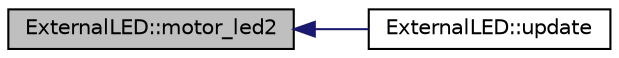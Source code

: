 digraph "ExternalLED::motor_led2"
{
 // INTERACTIVE_SVG=YES
  edge [fontname="Helvetica",fontsize="10",labelfontname="Helvetica",labelfontsize="10"];
  node [fontname="Helvetica",fontsize="10",shape=record];
  rankdir="LR";
  Node1 [label="ExternalLED::motor_led2",height=0.2,width=0.4,color="black", fillcolor="grey75", style="filled" fontcolor="black"];
  Node1 -> Node2 [dir="back",color="midnightblue",fontsize="10",style="solid",fontname="Helvetica"];
  Node2 [label="ExternalLED::update",height=0.2,width=0.4,color="black", fillcolor="white", style="filled",URL="$classExternalLED.html#a8cb1175f00faa179f2f68f39ac50a458"];
}

